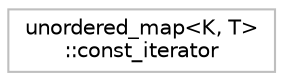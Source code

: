 digraph "Graphical Class Hierarchy"
{
 // INTERACTIVE_SVG=YES
  bgcolor="transparent";
  edge [fontname="Helvetica",fontsize="10",labelfontname="Helvetica",labelfontsize="10"];
  node [fontname="Helvetica",fontsize="10",shape=record];
  rankdir="LR";
  Node1 [label="unordered_map\<K, T\>\l::const_iterator",height=0.2,width=0.4,color="grey75",tooltip="STL iterator class. "];
}
